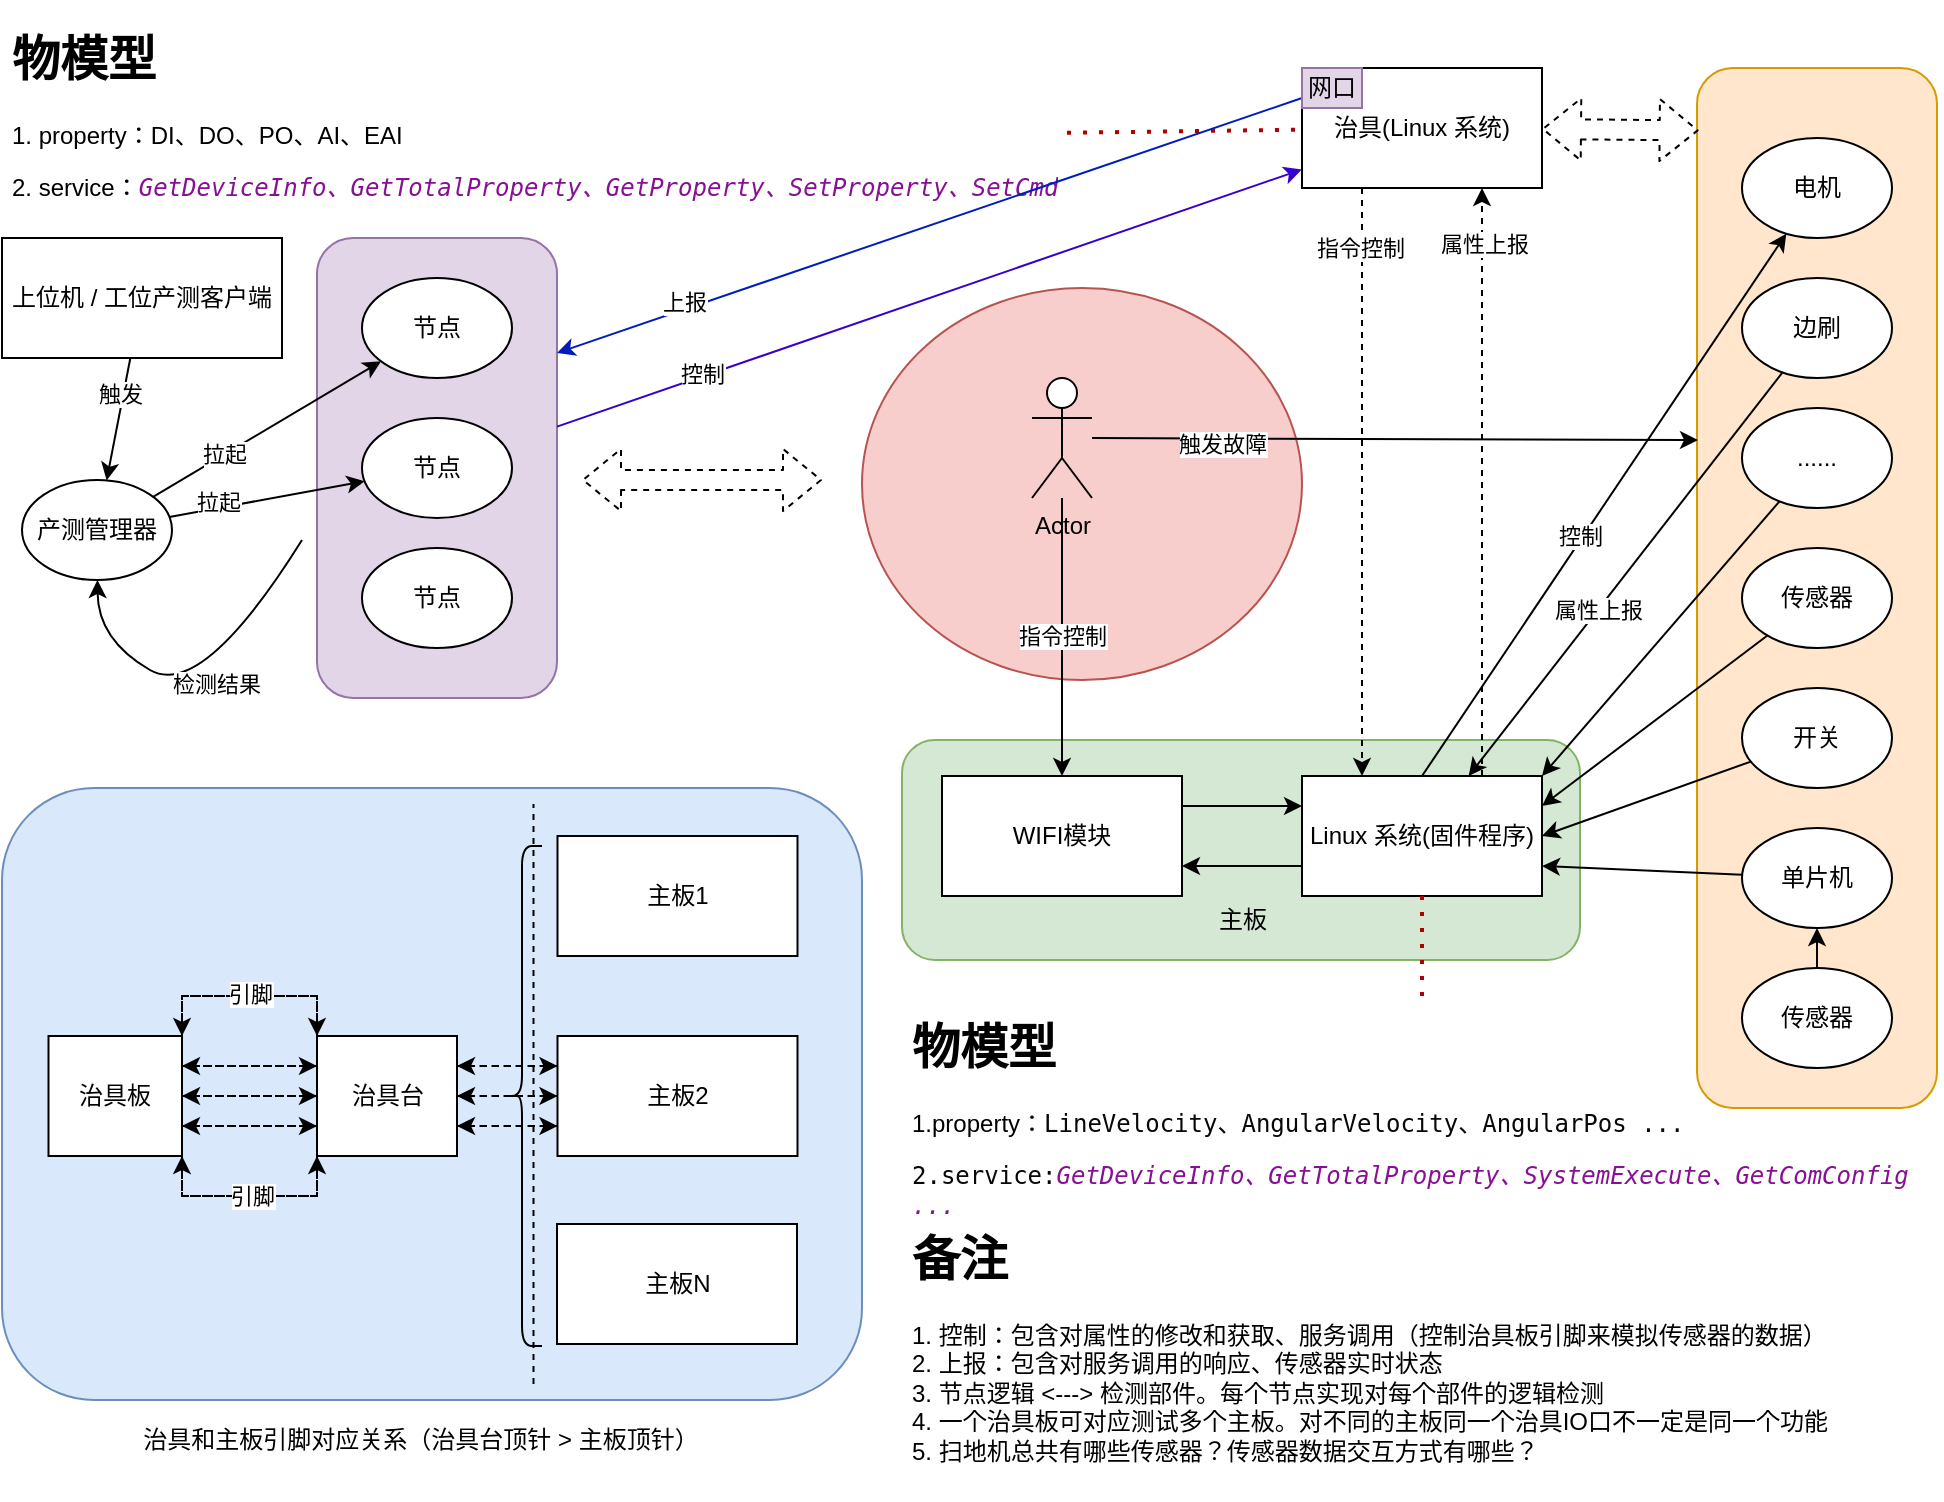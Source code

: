 <mxfile version="14.7.4" type="embed"><diagram id="GHt6or0gsbjSwW8QOsg4" name="Page-1"><mxGraphModel dx="1095" dy="652" grid="1" gridSize="10" guides="1" tooltips="1" connect="1" arrows="1" fold="1" page="1" pageScale="1" pageWidth="827" pageHeight="1169" math="0" shadow="0"><root><mxCell id="0"/><mxCell id="1" parent="0"/><mxCell id="70" value="" style="rounded=1;whiteSpace=wrap;html=1;fillColor=#d5e8d4;strokeColor=#82b366;" vertex="1" parent="1"><mxGeometry x="850" y="630" width="339" height="110" as="geometry"/></mxCell><mxCell id="68" value="" style="rounded=1;whiteSpace=wrap;html=1;fillColor=#dae8fc;strokeColor=#6c8ebf;" parent="1" vertex="1"><mxGeometry x="400" y="654" width="430" height="306" as="geometry"/></mxCell><mxCell id="51" value="" style="rounded=1;whiteSpace=wrap;html=1;fillColor=#e1d5e7;strokeColor=#9673a6;" parent="1" vertex="1"><mxGeometry x="557.5" y="379" width="120" height="230" as="geometry"/></mxCell><mxCell id="49" value="" style="ellipse;whiteSpace=wrap;html=1;fillColor=#f8cecc;strokeColor=#b85450;" parent="1" vertex="1"><mxGeometry x="830" y="404" width="220" height="196" as="geometry"/></mxCell><mxCell id="46" value="" style="rounded=1;whiteSpace=wrap;html=1;fillColor=#ffe6cc;strokeColor=#d79b00;" parent="1" vertex="1"><mxGeometry x="1247.5" y="294" width="120" height="520" as="geometry"/></mxCell><mxCell id="35" style="edgeStyle=orthogonalEdgeStyle;rounded=0;orthogonalLoop=1;jettySize=auto;html=1;exitX=0;exitY=0.75;exitDx=0;exitDy=0;entryX=1;entryY=0.75;entryDx=0;entryDy=0;" parent="1" source="2" target="27" edge="1"><mxGeometry relative="1" as="geometry"/></mxCell><mxCell id="75" style="edgeStyle=orthogonalEdgeStyle;rounded=0;orthogonalLoop=1;jettySize=auto;html=1;exitX=0.75;exitY=0;exitDx=0;exitDy=0;entryX=0.75;entryY=1;entryDx=0;entryDy=0;dashed=1;" edge="1" parent="1" source="2" target="3"><mxGeometry relative="1" as="geometry"/></mxCell><mxCell id="77" value="属性上报" style="edgeLabel;html=1;align=center;verticalAlign=middle;resizable=0;points=[];" vertex="1" connectable="0" parent="75"><mxGeometry x="0.816" y="-1" relative="1" as="geometry"><mxPoint y="1" as="offset"/></mxGeometry></mxCell><mxCell id="2" value="Linux 系统(固件程序)" style="rounded=0;whiteSpace=wrap;html=1;" parent="1" vertex="1"><mxGeometry x="1050" y="648" width="120" height="60" as="geometry"/></mxCell><mxCell id="3" value="治具(Linux 系统)" style="rounded=0;whiteSpace=wrap;html=1;" parent="1" vertex="1"><mxGeometry x="1050" y="294" width="120" height="60" as="geometry"/></mxCell><mxCell id="11" value="节点" style="ellipse;whiteSpace=wrap;html=1;" parent="1" vertex="1"><mxGeometry x="580" y="399" width="75" height="50" as="geometry"/></mxCell><mxCell id="12" value="节点" style="ellipse;whiteSpace=wrap;html=1;" parent="1" vertex="1"><mxGeometry x="580" y="469" width="75" height="50" as="geometry"/></mxCell><mxCell id="13" value="节点" style="ellipse;whiteSpace=wrap;html=1;" parent="1" vertex="1"><mxGeometry x="580" y="534" width="75" height="50" as="geometry"/></mxCell><mxCell id="14" value="&lt;h1&gt;物模型&lt;/h1&gt;&lt;p&gt;1. property：DI、DO、PO、AI、EAI&lt;/p&gt;&lt;p&gt;2. service：&lt;span style=&quot;color: rgb(135 , 16 , 148) ; font-style: italic ; background-color: rgb(255 , 255 , 255) ; font-family: &amp;#34;jetbrains mono&amp;#34; , monospace ; font-size: 9pt&quot;&gt;GetDeviceInfo、&lt;/span&gt;&lt;span style=&quot;color: rgb(135 , 16 , 148) ; font-style: italic ; background-color: rgb(255 , 255 , 255) ; font-family: &amp;#34;jetbrains mono&amp;#34; , monospace ; font-size: 9pt&quot;&gt;GetTotalProperty、&lt;/span&gt;&lt;span style=&quot;color: rgb(135 , 16 , 148) ; font-style: italic ; background-color: rgb(255 , 255 , 255) ; font-family: &amp;#34;jetbrains mono&amp;#34; , monospace ; font-size: 9pt&quot;&gt;GetProperty、&lt;/span&gt;&lt;span style=&quot;color: rgb(135 , 16 , 148) ; font-style: italic ; background-color: rgb(255 , 255 , 255) ; font-family: &amp;#34;jetbrains mono&amp;#34; , monospace ; font-size: 9pt&quot;&gt;SetProperty、&lt;/span&gt;&lt;span style=&quot;color: rgb(135 , 16 , 148) ; font-style: italic ; background-color: rgb(255 , 255 , 255) ; font-family: &amp;#34;jetbrains mono&amp;#34; , monospace ; font-size: 9pt&quot;&gt;SetCmd&lt;/span&gt;&lt;/p&gt;" style="text;html=1;strokeColor=none;fillColor=none;spacing=5;spacingTop=-20;whiteSpace=wrap;overflow=hidden;rounded=0;" parent="1" vertex="1"><mxGeometry x="400" y="270" width="532.5" height="120" as="geometry"/></mxCell><mxCell id="16" value="" style="endArrow=none;dashed=1;html=1;dashPattern=1 3;strokeWidth=2;fillColor=#e51400;strokeColor=#B20000;" parent="1" source="14" target="3" edge="1"><mxGeometry width="50" height="50" relative="1" as="geometry"><mxPoint x="730" y="534" as="sourcePoint"/><mxPoint x="780" y="484" as="targetPoint"/></mxGeometry></mxCell><mxCell id="18" value="&lt;h1&gt;物模型&lt;/h1&gt;&lt;p&gt;1.property：&lt;span style=&quot;background-color: rgb(255 , 255 , 255) ; color: rgb(8 , 8 , 8) ; font-family: &amp;#34;jetbrains mono&amp;#34; , monospace ; font-size: 9pt&quot;&gt;LineVelocity、&lt;/span&gt;&lt;span style=&quot;background-color: rgb(255 , 255 , 255) ; color: rgb(8 , 8 , 8) ; font-family: &amp;#34;jetbrains mono&amp;#34; , monospace ; font-size: 9pt&quot;&gt;AngularVelocity、&lt;/span&gt;&lt;span style=&quot;background-color: rgb(255 , 255 , 255) ; color: rgb(8 , 8 , 8) ; font-family: &amp;#34;jetbrains mono&amp;#34; , monospace ; font-size: 9pt&quot;&gt;AngularPos ...&lt;/span&gt;&lt;/p&gt;&lt;p&gt;&lt;span style=&quot;background-color: rgb(255 , 255 , 255) ; color: rgb(8 , 8 , 8) ; font-family: &amp;#34;jetbrains mono&amp;#34; , monospace ; font-size: 9pt&quot;&gt;2.service:&lt;/span&gt;&lt;span style=&quot;color: rgb(135 , 16 , 148) ; font-style: italic ; background-color: rgb(255 , 255 , 255) ; font-family: &amp;#34;jetbrains mono&amp;#34; , monospace ; font-size: 9pt&quot;&gt;GetDeviceInfo、&lt;/span&gt;&lt;span style=&quot;color: rgb(135 , 16 , 148) ; font-style: italic ; background-color: rgb(255 , 255 , 255) ; font-family: &amp;#34;jetbrains mono&amp;#34; , monospace ; font-size: 9pt&quot;&gt;GetTotalProperty、&lt;/span&gt;&lt;span style=&quot;color: rgb(135 , 16 , 148) ; font-style: italic ; background-color: rgb(255 , 255 , 255) ; font-family: &amp;#34;jetbrains mono&amp;#34; , monospace ; font-size: 9pt&quot;&gt;SystemExecute、&lt;/span&gt;&lt;span style=&quot;color: rgb(135 , 16 , 148) ; font-style: italic ; background-color: rgb(255 , 255 , 255) ; font-family: &amp;#34;jetbrains mono&amp;#34; , monospace ; font-size: 9pt&quot;&gt;GetComConfig ...&lt;/span&gt;&lt;/p&gt;" style="text;html=1;strokeColor=none;fillColor=none;spacing=5;spacingTop=-20;whiteSpace=wrap;overflow=hidden;rounded=0;" parent="1" vertex="1"><mxGeometry x="850" y="764" width="520" height="120" as="geometry"/></mxCell><mxCell id="19" value="" style="endArrow=none;dashed=1;html=1;dashPattern=1 3;strokeWidth=2;fillColor=#e51400;strokeColor=#B20000;" parent="1" source="2" target="18" edge="1"><mxGeometry width="50" height="50" relative="1" as="geometry"><mxPoint x="1120" y="424" as="sourcePoint"/><mxPoint x="1170" y="374" as="targetPoint"/></mxGeometry></mxCell><mxCell id="20" value="传感器" style="ellipse;whiteSpace=wrap;html=1;" parent="1" vertex="1"><mxGeometry x="1270" y="534" width="75" height="50" as="geometry"/></mxCell><mxCell id="21" value="开关" style="ellipse;whiteSpace=wrap;html=1;" parent="1" vertex="1"><mxGeometry x="1270" y="604" width="75" height="50" as="geometry"/></mxCell><mxCell id="22" value="边刷" style="ellipse;whiteSpace=wrap;html=1;" parent="1" vertex="1"><mxGeometry x="1270" y="399" width="75" height="50" as="geometry"/></mxCell><mxCell id="24" value="" style="endArrow=classic;html=1;entryX=1;entryY=0.25;entryDx=0;entryDy=0;" parent="1" source="20" target="2" edge="1"><mxGeometry width="50" height="50" relative="1" as="geometry"><mxPoint x="1200" y="604" as="sourcePoint"/><mxPoint x="1190" y="664" as="targetPoint"/></mxGeometry></mxCell><mxCell id="25" value="" style="endArrow=classic;html=1;entryX=1;entryY=0.5;entryDx=0;entryDy=0;" parent="1" source="21" target="2" edge="1"><mxGeometry width="50" height="50" relative="1" as="geometry"><mxPoint x="1180" y="744" as="sourcePoint"/><mxPoint x="1230" y="694" as="targetPoint"/></mxGeometry></mxCell><mxCell id="26" value="" style="endArrow=classic;html=1;" parent="1" source="22" target="2" edge="1"><mxGeometry width="50" height="50" relative="1" as="geometry"><mxPoint x="1190" y="734" as="sourcePoint"/><mxPoint x="1240" y="684" as="targetPoint"/></mxGeometry></mxCell><mxCell id="78" value="属性上报" style="edgeLabel;html=1;align=center;verticalAlign=middle;resizable=0;points=[];" vertex="1" connectable="0" parent="26"><mxGeometry x="0.173" relative="1" as="geometry"><mxPoint as="offset"/></mxGeometry></mxCell><mxCell id="34" style="edgeStyle=orthogonalEdgeStyle;rounded=0;orthogonalLoop=1;jettySize=auto;html=1;exitX=1;exitY=0.25;exitDx=0;exitDy=0;entryX=0;entryY=0.25;entryDx=0;entryDy=0;" parent="1" source="27" target="2" edge="1"><mxGeometry relative="1" as="geometry"/></mxCell><mxCell id="27" value="WIFI模块" style="rounded=0;whiteSpace=wrap;html=1;" parent="1" vertex="1"><mxGeometry x="870" y="648" width="120" height="60" as="geometry"/></mxCell><mxCell id="30" value="Actor" style="shape=umlActor;verticalLabelPosition=bottom;verticalAlign=top;html=1;outlineConnect=0;" parent="1" vertex="1"><mxGeometry x="915" y="449" width="30" height="60" as="geometry"/></mxCell><mxCell id="32" value="" style="endArrow=classic;html=1;" parent="1" source="30" target="27" edge="1"><mxGeometry width="50" height="50" relative="1" as="geometry"><mxPoint x="880" y="594" as="sourcePoint"/><mxPoint x="930" y="544" as="targetPoint"/></mxGeometry></mxCell><mxCell id="33" value="指令控制" style="edgeLabel;html=1;align=center;verticalAlign=middle;resizable=0;points=[];" parent="32" vertex="1" connectable="0"><mxGeometry x="-0.331" relative="1" as="geometry"><mxPoint y="22" as="offset"/></mxGeometry></mxCell><mxCell id="36" value="单片机" style="ellipse;whiteSpace=wrap;html=1;" parent="1" vertex="1"><mxGeometry x="1270" y="674" width="75" height="50" as="geometry"/></mxCell><mxCell id="38" value="" style="endArrow=classic;html=1;entryX=1;entryY=0.75;entryDx=0;entryDy=0;" parent="1" source="36" target="2" edge="1"><mxGeometry width="50" height="50" relative="1" as="geometry"><mxPoint x="1170" y="734" as="sourcePoint"/><mxPoint x="1220" y="684" as="targetPoint"/></mxGeometry></mxCell><mxCell id="55" style="edgeStyle=orthogonalEdgeStyle;rounded=0;orthogonalLoop=1;jettySize=auto;html=1;exitX=0.5;exitY=0;exitDx=0;exitDy=0;entryX=0.5;entryY=1;entryDx=0;entryDy=0;" parent="1" source="39" target="36" edge="1"><mxGeometry relative="1" as="geometry"/></mxCell><mxCell id="39" value="传感器" style="ellipse;whiteSpace=wrap;html=1;" parent="1" vertex="1"><mxGeometry x="1270" y="744" width="75" height="50" as="geometry"/></mxCell><mxCell id="42" value="......" style="ellipse;whiteSpace=wrap;html=1;" parent="1" vertex="1"><mxGeometry x="1270" y="464" width="75" height="50" as="geometry"/></mxCell><mxCell id="43" value="" style="endArrow=classic;html=1;entryX=1;entryY=0;entryDx=0;entryDy=0;" parent="1" source="42" target="2" edge="1"><mxGeometry width="50" height="50" relative="1" as="geometry"><mxPoint x="1190" y="574" as="sourcePoint"/><mxPoint x="1240" y="524" as="targetPoint"/></mxGeometry></mxCell><mxCell id="44" value="" style="endArrow=classic;html=1;" parent="1" source="30" edge="1"><mxGeometry width="50" height="50" relative="1" as="geometry"><mxPoint x="1040" y="454" as="sourcePoint"/><mxPoint x="1248" y="480" as="targetPoint"/></mxGeometry></mxCell><mxCell id="45" value="触发故障" style="edgeLabel;html=1;align=center;verticalAlign=middle;resizable=0;points=[];" parent="44" vertex="1" connectable="0"><mxGeometry x="-0.086" y="1" relative="1" as="geometry"><mxPoint x="-74" y="3" as="offset"/></mxGeometry></mxCell><mxCell id="48" value="" style="shape=flexArrow;endArrow=classic;startArrow=classic;html=1;dashed=1;entryX=0.007;entryY=0.06;entryDx=0;entryDy=0;entryPerimeter=0;" parent="1" source="3" target="46" edge="1"><mxGeometry width="100" height="100" relative="1" as="geometry"><mxPoint x="1167.5" y="343.29" as="sourcePoint"/><mxPoint x="1240" y="324" as="targetPoint"/></mxGeometry></mxCell><mxCell id="50" value="" style="endArrow=classic;html=1;dashed=1;exitX=0.25;exitY=1;exitDx=0;exitDy=0;entryX=0.25;entryY=0;entryDx=0;entryDy=0;" parent="1" source="3" target="2" edge="1"><mxGeometry width="50" height="50" relative="1" as="geometry"><mxPoint x="660" y="494" as="sourcePoint"/><mxPoint x="710" y="444" as="targetPoint"/></mxGeometry></mxCell><mxCell id="72" value="指令控制" style="edgeLabel;html=1;align=center;verticalAlign=middle;resizable=0;points=[];" vertex="1" connectable="0" parent="50"><mxGeometry x="-0.795" y="-1" relative="1" as="geometry"><mxPoint as="offset"/></mxGeometry></mxCell><mxCell id="52" value="" style="shape=flexArrow;endArrow=classic;startArrow=classic;html=1;dashed=1;" parent="1" edge="1"><mxGeometry width="100" height="100" relative="1" as="geometry"><mxPoint x="690" y="500" as="sourcePoint"/><mxPoint x="810" y="500" as="targetPoint"/></mxGeometry></mxCell><mxCell id="54" value="" style="endArrow=classic;html=1;fillColor=#6a00ff;strokeColor=#3700CC;" parent="1" source="51" target="3" edge="1"><mxGeometry width="50" height="50" relative="1" as="geometry"><mxPoint x="750" y="444" as="sourcePoint"/><mxPoint x="800" y="394" as="targetPoint"/></mxGeometry></mxCell><mxCell id="84" value="控制" style="edgeLabel;html=1;align=center;verticalAlign=middle;resizable=0;points=[];" vertex="1" connectable="0" parent="54"><mxGeometry x="-0.604" y="1" relative="1" as="geometry"><mxPoint x="-1" as="offset"/></mxGeometry></mxCell><mxCell id="58" style="edgeStyle=orthogonalEdgeStyle;rounded=0;orthogonalLoop=1;jettySize=auto;html=1;exitX=1;exitY=0.25;exitDx=0;exitDy=0;entryX=0;entryY=0.25;entryDx=0;entryDy=0;dashed=1;" parent="1" source="56" target="57" edge="1"><mxGeometry relative="1" as="geometry"/></mxCell><mxCell id="59" style="edgeStyle=orthogonalEdgeStyle;rounded=0;orthogonalLoop=1;jettySize=auto;html=1;exitX=1;exitY=0.5;exitDx=0;exitDy=0;entryX=0;entryY=0.5;entryDx=0;entryDy=0;dashed=1;" parent="1" source="56" target="57" edge="1"><mxGeometry relative="1" as="geometry"/></mxCell><mxCell id="60" style="edgeStyle=orthogonalEdgeStyle;rounded=0;orthogonalLoop=1;jettySize=auto;html=1;exitX=1;exitY=0.75;exitDx=0;exitDy=0;entryX=0;entryY=0.75;entryDx=0;entryDy=0;dashed=1;" parent="1" source="56" target="57" edge="1"><mxGeometry relative="1" as="geometry"/></mxCell><mxCell id="65" style="edgeStyle=orthogonalEdgeStyle;rounded=0;orthogonalLoop=1;jettySize=auto;html=1;exitX=1;exitY=0;exitDx=0;exitDy=0;entryX=0;entryY=0;entryDx=0;entryDy=0;dashed=1;" parent="1" source="56" target="57" edge="1"><mxGeometry relative="1" as="geometry"/></mxCell><mxCell id="66" style="edgeStyle=orthogonalEdgeStyle;rounded=0;orthogonalLoop=1;jettySize=auto;html=1;exitX=1;exitY=1;exitDx=0;exitDy=0;entryX=0;entryY=1;entryDx=0;entryDy=0;dashed=1;" parent="1" source="56" target="57" edge="1"><mxGeometry relative="1" as="geometry"/></mxCell><mxCell id="56" value="治具板" style="rounded=0;whiteSpace=wrap;html=1;" parent="1" vertex="1"><mxGeometry x="423.25" y="778" width="66.75" height="60" as="geometry"/></mxCell><mxCell id="61" style="edgeStyle=orthogonalEdgeStyle;rounded=0;orthogonalLoop=1;jettySize=auto;html=1;exitX=0;exitY=0.25;exitDx=0;exitDy=0;entryX=1;entryY=0.25;entryDx=0;entryDy=0;dashed=1;" parent="1" source="57" target="56" edge="1"><mxGeometry relative="1" as="geometry"/></mxCell><mxCell id="62" style="edgeStyle=orthogonalEdgeStyle;rounded=0;orthogonalLoop=1;jettySize=auto;html=1;exitX=0;exitY=0.5;exitDx=0;exitDy=0;entryX=1;entryY=0.5;entryDx=0;entryDy=0;dashed=1;" parent="1" source="57" target="56" edge="1"><mxGeometry relative="1" as="geometry"/></mxCell><mxCell id="63" style="edgeStyle=orthogonalEdgeStyle;rounded=0;orthogonalLoop=1;jettySize=auto;html=1;exitX=0;exitY=0.75;exitDx=0;exitDy=0;entryX=1;entryY=0.75;entryDx=0;entryDy=0;dashed=1;" parent="1" source="57" target="56" edge="1"><mxGeometry relative="1" as="geometry"/></mxCell><mxCell id="64" style="edgeStyle=orthogonalEdgeStyle;rounded=0;orthogonalLoop=1;jettySize=auto;html=1;exitX=0;exitY=0;exitDx=0;exitDy=0;entryX=1;entryY=0;entryDx=0;entryDy=0;dashed=1;" parent="1" source="57" target="56" edge="1"><mxGeometry relative="1" as="geometry"/></mxCell><mxCell id="104" value="引脚" style="edgeLabel;html=1;align=center;verticalAlign=middle;resizable=0;points=[];" vertex="1" connectable="0" parent="64"><mxGeometry x="0.053" y="-1" relative="1" as="geometry"><mxPoint x="3" as="offset"/></mxGeometry></mxCell><mxCell id="67" style="edgeStyle=orthogonalEdgeStyle;rounded=0;orthogonalLoop=1;jettySize=auto;html=1;exitX=0;exitY=1;exitDx=0;exitDy=0;entryX=1;entryY=1;entryDx=0;entryDy=0;dashed=1;" parent="1" source="57" target="56" edge="1"><mxGeometry relative="1" as="geometry"/></mxCell><mxCell id="105" value="引脚" style="edgeLabel;html=1;align=center;verticalAlign=middle;resizable=0;points=[];" vertex="1" connectable="0" parent="67"><mxGeometry x="-0.027" relative="1" as="geometry"><mxPoint as="offset"/></mxGeometry></mxCell><mxCell id="106" style="edgeStyle=orthogonalEdgeStyle;rounded=0;orthogonalLoop=1;jettySize=auto;html=1;exitX=1;exitY=0.25;exitDx=0;exitDy=0;entryX=0;entryY=0.25;entryDx=0;entryDy=0;dashed=1;" edge="1" parent="1" source="57" target="99"><mxGeometry relative="1" as="geometry"/></mxCell><mxCell id="109" style="edgeStyle=orthogonalEdgeStyle;rounded=0;orthogonalLoop=1;jettySize=auto;html=1;exitX=1;exitY=0.5;exitDx=0;exitDy=0;entryX=0;entryY=0.5;entryDx=0;entryDy=0;dashed=1;" edge="1" parent="1" source="57" target="99"><mxGeometry relative="1" as="geometry"/></mxCell><mxCell id="113" style="edgeStyle=orthogonalEdgeStyle;rounded=0;orthogonalLoop=1;jettySize=auto;html=1;exitX=1;exitY=0.75;exitDx=0;exitDy=0;entryX=0;entryY=0.75;entryDx=0;entryDy=0;dashed=1;" edge="1" parent="1" source="57" target="99"><mxGeometry relative="1" as="geometry"/></mxCell><mxCell id="57" value="治具台" style="rounded=0;whiteSpace=wrap;html=1;" parent="1" vertex="1"><mxGeometry x="557.5" y="778" width="70" height="60" as="geometry"/></mxCell><mxCell id="69" value="治具和主板引脚对应关系（治具台顶针 &amp;gt; 主板顶针）" style="text;html=1;align=center;verticalAlign=middle;resizable=0;points=[];autosize=1;strokeColor=none;" parent="1" vertex="1"><mxGeometry x="464" y="970" width="290" height="20" as="geometry"/></mxCell><mxCell id="71" value="主板" style="text;html=1;align=center;verticalAlign=middle;resizable=0;points=[];autosize=1;strokeColor=none;" vertex="1" parent="1"><mxGeometry x="999.5" y="710" width="40" height="20" as="geometry"/></mxCell><mxCell id="79" value="电机" style="ellipse;whiteSpace=wrap;html=1;" vertex="1" parent="1"><mxGeometry x="1270" y="329" width="75" height="50" as="geometry"/></mxCell><mxCell id="81" value="" style="endArrow=classic;html=1;exitX=0.5;exitY=0;exitDx=0;exitDy=0;" edge="1" parent="1" source="2" target="79"><mxGeometry width="50" height="50" relative="1" as="geometry"><mxPoint x="1090" y="610" as="sourcePoint"/><mxPoint x="1140" y="560" as="targetPoint"/></mxGeometry></mxCell><mxCell id="82" value="控制" style="edgeLabel;html=1;align=center;verticalAlign=middle;resizable=0;points=[];" vertex="1" connectable="0" parent="81"><mxGeometry x="-0.119" y="2" relative="1" as="geometry"><mxPoint as="offset"/></mxGeometry></mxCell><mxCell id="83" value="" style="endArrow=classic;html=1;exitX=0;exitY=0.25;exitDx=0;exitDy=0;entryX=1;entryY=0.25;entryDx=0;entryDy=0;fillColor=#0050ef;strokeColor=#001DBC;" edge="1" parent="1" source="3" target="51"><mxGeometry width="50" height="50" relative="1" as="geometry"><mxPoint x="740" y="420" as="sourcePoint"/><mxPoint x="790" y="370" as="targetPoint"/></mxGeometry></mxCell><mxCell id="85" value="上报" style="edgeLabel;html=1;align=center;verticalAlign=middle;resizable=0;points=[];" vertex="1" connectable="0" parent="83"><mxGeometry x="0.654" y="-4" relative="1" as="geometry"><mxPoint as="offset"/></mxGeometry></mxCell><mxCell id="86" value="产测管理器" style="ellipse;whiteSpace=wrap;html=1;" vertex="1" parent="1"><mxGeometry x="410" y="500" width="75" height="50" as="geometry"/></mxCell><mxCell id="87" value="" style="endArrow=classic;html=1;" edge="1" parent="1" source="86" target="11"><mxGeometry width="50" height="50" relative="1" as="geometry"><mxPoint x="460" y="450" as="sourcePoint"/><mxPoint x="510" y="400" as="targetPoint"/></mxGeometry></mxCell><mxCell id="89" value="拉起" style="edgeLabel;html=1;align=center;verticalAlign=middle;resizable=0;points=[];" vertex="1" connectable="0" parent="87"><mxGeometry x="-0.383" y="1" relative="1" as="geometry"><mxPoint as="offset"/></mxGeometry></mxCell><mxCell id="88" value="" style="endArrow=classic;html=1;" edge="1" parent="1" source="86" target="12"><mxGeometry width="50" height="50" relative="1" as="geometry"><mxPoint x="410" y="440" as="sourcePoint"/><mxPoint x="460" y="390" as="targetPoint"/></mxGeometry></mxCell><mxCell id="90" value="拉起" style="edgeLabel;html=1;align=center;verticalAlign=middle;resizable=0;points=[];" vertex="1" connectable="0" parent="88"><mxGeometry x="-0.491" y="3" relative="1" as="geometry"><mxPoint as="offset"/></mxGeometry></mxCell><mxCell id="91" value="" style="curved=1;endArrow=classic;html=1;" edge="1" parent="1" target="86"><mxGeometry width="50" height="50" relative="1" as="geometry"><mxPoint x="550" y="530" as="sourcePoint"/><mxPoint x="420" y="540" as="targetPoint"/><Array as="points"><mxPoint x="500" y="610"/><mxPoint x="448" y="580"/></Array></mxGeometry></mxCell><mxCell id="92" value="检测结果" style="edgeLabel;html=1;align=center;verticalAlign=middle;resizable=0;points=[];" vertex="1" connectable="0" parent="91"><mxGeometry x="0.011" y="-13" relative="1" as="geometry"><mxPoint x="17" as="offset"/></mxGeometry></mxCell><mxCell id="93" value="&lt;h1&gt;备注&lt;/h1&gt;&lt;div&gt;1. 控制：包含对属性的修改和获取、服务调用（控制治具板引脚来模拟传感器的数据）&lt;/div&gt;&lt;div&gt;2. 上报：包含对服务调用的响应、传感器实时状态&lt;/div&gt;&lt;div&gt;3. 节点逻辑 &amp;lt;---&amp;gt; 检测部件。每个节点实现对每个部件的逻辑检测&lt;/div&gt;&lt;div&gt;4. 一个治具板可对应测试多个主板。对不同的主板同一个治具IO口不一定是同一个功能&lt;/div&gt;&lt;div&gt;5. 扫地机总共有哪些传感器？传感器数据交互方式有哪些？&lt;/div&gt;" style="text;html=1;strokeColor=none;fillColor=none;spacing=5;spacingTop=-20;whiteSpace=wrap;overflow=hidden;rounded=0;" vertex="1" parent="1"><mxGeometry x="850" y="870" width="520" height="140" as="geometry"/></mxCell><mxCell id="94" value="上位机 / 工位产测客户端" style="rounded=0;whiteSpace=wrap;html=1;" vertex="1" parent="1"><mxGeometry x="400" y="379" width="140" height="60" as="geometry"/></mxCell><mxCell id="95" value="" style="endArrow=classic;html=1;" edge="1" parent="1" source="94" target="86"><mxGeometry width="50" height="50" relative="1" as="geometry"><mxPoint x="360" y="510" as="sourcePoint"/><mxPoint x="410" y="460" as="targetPoint"/></mxGeometry></mxCell><mxCell id="96" value="触发" style="edgeLabel;html=1;align=center;verticalAlign=middle;resizable=0;points=[];" vertex="1" connectable="0" parent="95"><mxGeometry x="-0.4" y="-2" relative="1" as="geometry"><mxPoint as="offset"/></mxGeometry></mxCell><mxCell id="97" value="主板N" style="rounded=0;whiteSpace=wrap;html=1;" vertex="1" parent="1"><mxGeometry x="677.5" y="872" width="120" height="60" as="geometry"/></mxCell><mxCell id="108" style="edgeStyle=orthogonalEdgeStyle;rounded=0;orthogonalLoop=1;jettySize=auto;html=1;exitX=0;exitY=0.25;exitDx=0;exitDy=0;entryX=1;entryY=0.25;entryDx=0;entryDy=0;dashed=1;" edge="1" parent="1" source="99" target="57"><mxGeometry relative="1" as="geometry"/></mxCell><mxCell id="111" style="edgeStyle=orthogonalEdgeStyle;rounded=0;orthogonalLoop=1;jettySize=auto;html=1;exitX=0;exitY=0.75;exitDx=0;exitDy=0;entryX=1;entryY=0.75;entryDx=0;entryDy=0;dashed=1;" edge="1" parent="1" source="99" target="57"><mxGeometry relative="1" as="geometry"/></mxCell><mxCell id="112" style="edgeStyle=orthogonalEdgeStyle;rounded=0;orthogonalLoop=1;jettySize=auto;html=1;exitX=0;exitY=0.5;exitDx=0;exitDy=0;entryX=1;entryY=0.5;entryDx=0;entryDy=0;dashed=1;" edge="1" parent="1" source="99" target="57"><mxGeometry relative="1" as="geometry"/></mxCell><mxCell id="99" value="主板2" style="rounded=0;whiteSpace=wrap;html=1;" vertex="1" parent="1"><mxGeometry x="677.75" y="778" width="120" height="60" as="geometry"/></mxCell><mxCell id="100" value="" style="endArrow=none;dashed=1;html=1;" edge="1" parent="1"><mxGeometry width="50" height="50" relative="1" as="geometry"><mxPoint x="665.75" y="952" as="sourcePoint"/><mxPoint x="665.75" y="662" as="targetPoint"/></mxGeometry></mxCell><mxCell id="101" value="" style="shape=curlyBracket;whiteSpace=wrap;html=1;rounded=1;" vertex="1" parent="1"><mxGeometry x="650" y="683" width="20" height="250" as="geometry"/></mxCell><mxCell id="103" value="主板1" style="rounded=0;whiteSpace=wrap;html=1;" vertex="1" parent="1"><mxGeometry x="677.75" y="678" width="120" height="60" as="geometry"/></mxCell><mxCell id="114" value="网口" style="rounded=0;whiteSpace=wrap;html=1;fillColor=#e1d5e7;strokeColor=#9673a6;" vertex="1" parent="1"><mxGeometry x="1050" y="294" width="30" height="20" as="geometry"/></mxCell></root></mxGraphModel></diagram></mxfile>